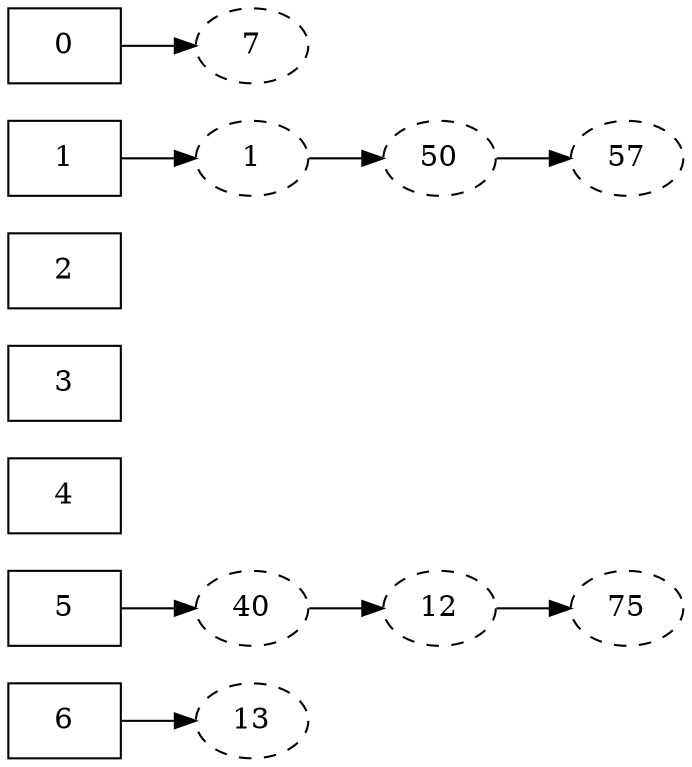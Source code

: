 digraph {
    rankdir=LR;
    {
        rank=same
        6,5,4,3,2,1,0[shape=rectangle]
    }
    1->k1->50->57
    k1[label=1]
    0->7
    6->13
    5->40->12->75
    k1,50,57,40,12,75,13,7[style=dashed]
}
